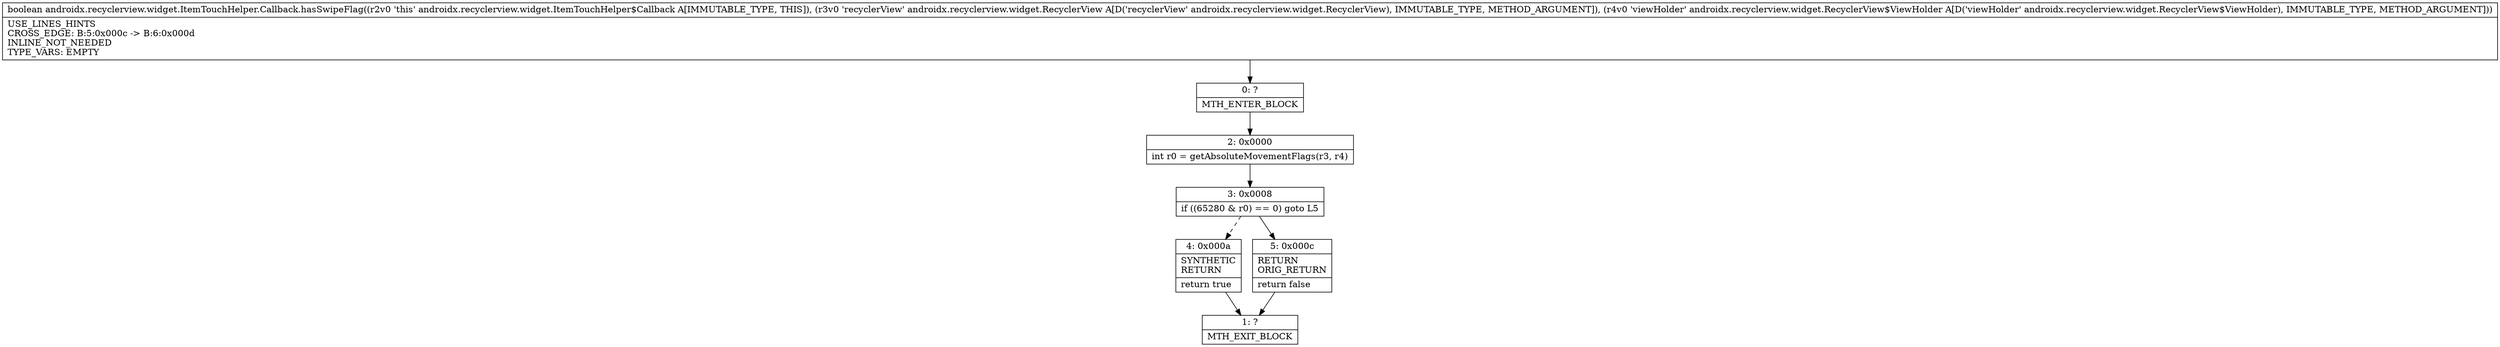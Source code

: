 digraph "CFG forandroidx.recyclerview.widget.ItemTouchHelper.Callback.hasSwipeFlag(Landroidx\/recyclerview\/widget\/RecyclerView;Landroidx\/recyclerview\/widget\/RecyclerView$ViewHolder;)Z" {
Node_0 [shape=record,label="{0\:\ ?|MTH_ENTER_BLOCK\l}"];
Node_2 [shape=record,label="{2\:\ 0x0000|int r0 = getAbsoluteMovementFlags(r3, r4)\l}"];
Node_3 [shape=record,label="{3\:\ 0x0008|if ((65280 & r0) == 0) goto L5\l}"];
Node_4 [shape=record,label="{4\:\ 0x000a|SYNTHETIC\lRETURN\l|return true\l}"];
Node_1 [shape=record,label="{1\:\ ?|MTH_EXIT_BLOCK\l}"];
Node_5 [shape=record,label="{5\:\ 0x000c|RETURN\lORIG_RETURN\l|return false\l}"];
MethodNode[shape=record,label="{boolean androidx.recyclerview.widget.ItemTouchHelper.Callback.hasSwipeFlag((r2v0 'this' androidx.recyclerview.widget.ItemTouchHelper$Callback A[IMMUTABLE_TYPE, THIS]), (r3v0 'recyclerView' androidx.recyclerview.widget.RecyclerView A[D('recyclerView' androidx.recyclerview.widget.RecyclerView), IMMUTABLE_TYPE, METHOD_ARGUMENT]), (r4v0 'viewHolder' androidx.recyclerview.widget.RecyclerView$ViewHolder A[D('viewHolder' androidx.recyclerview.widget.RecyclerView$ViewHolder), IMMUTABLE_TYPE, METHOD_ARGUMENT]))  | USE_LINES_HINTS\lCROSS_EDGE: B:5:0x000c \-\> B:6:0x000d\lINLINE_NOT_NEEDED\lTYPE_VARS: EMPTY\l}"];
MethodNode -> Node_0;Node_0 -> Node_2;
Node_2 -> Node_3;
Node_3 -> Node_4[style=dashed];
Node_3 -> Node_5;
Node_4 -> Node_1;
Node_5 -> Node_1;
}

